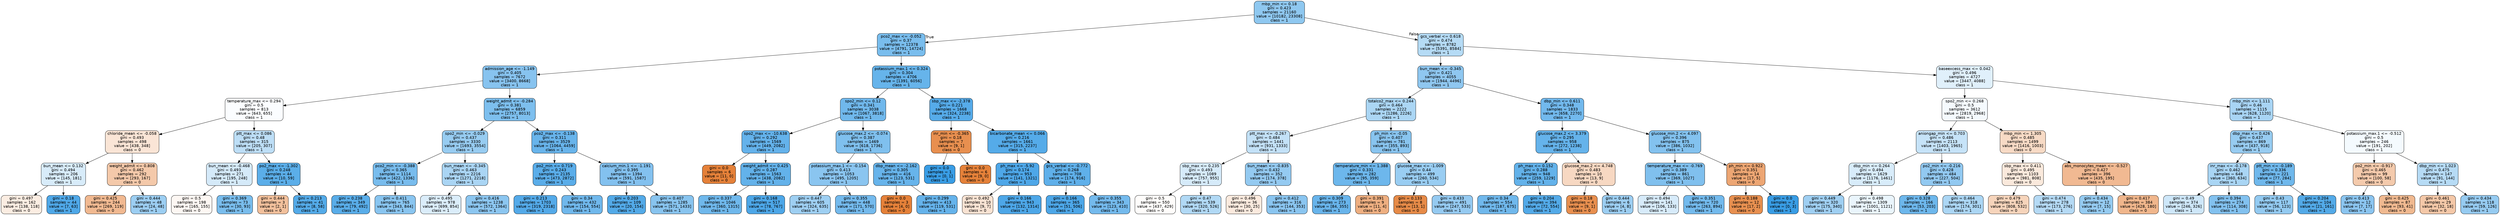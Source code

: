 digraph Tree {
node [shape=box, style="filled, rounded", color="black", fontname="helvetica"] ;
edge [fontname="helvetica"] ;
0 [label="mbp_min <= 0.18\ngini = 0.423\nsamples = 21160\nvalue = [10182, 23308]\nclass = 1", fillcolor="#8fc8f0"] ;
1 [label="pco2_max <= -0.052\ngini = 0.37\nsamples = 12378\nvalue = [4791, 14724]\nclass = 1", fillcolor="#79bded"] ;
0 -> 1 [labeldistance=2.5, labelangle=45, headlabel="True"] ;
2 [label="admission_age <= -1.149\ngini = 0.405\nsamples = 7672\nvalue = [3400, 8668]\nclass = 1", fillcolor="#87c3ef"] ;
1 -> 2 ;
3 [label="temperature_max <= 0.294\ngini = 0.5\nsamples = 813\nvalue = [643, 655]\nclass = 1", fillcolor="#fbfdff"] ;
2 -> 3 ;
4 [label="chloride_mean <= -0.058\ngini = 0.493\nsamples = 498\nvalue = [438, 348]\nclass = 0", fillcolor="#fae5d6"] ;
3 -> 4 ;
5 [label="bun_mean <= 0.132\ngini = 0.494\nsamples = 206\nvalue = [145, 181]\nclass = 1", fillcolor="#d8ecfa"] ;
4 -> 5 ;
6 [label="gini = 0.497\nsamples = 162\nvalue = [138, 118]\nclass = 0", fillcolor="#fbede2"] ;
5 -> 6 ;
7 [label="gini = 0.18\nsamples = 44\nvalue = [7, 63]\nclass = 1", fillcolor="#4fa8e8"] ;
5 -> 7 ;
8 [label="weight_admit <= 0.808\ngini = 0.462\nsamples = 292\nvalue = [293, 167]\nclass = 0", fillcolor="#f4c9aa"] ;
4 -> 8 ;
9 [label="gini = 0.425\nsamples = 244\nvalue = [269, 119]\nclass = 0", fillcolor="#f1b991"] ;
8 -> 9 ;
10 [label="gini = 0.444\nsamples = 48\nvalue = [24, 48]\nclass = 1", fillcolor="#9ccef2"] ;
8 -> 10 ;
11 [label="ptt_max <= 0.086\ngini = 0.48\nsamples = 315\nvalue = [205, 307]\nclass = 1", fillcolor="#bddef6"] ;
3 -> 11 ;
12 [label="bun_mean <= -0.468\ngini = 0.493\nsamples = 271\nvalue = [195, 248]\nclass = 1", fillcolor="#d5eaf9"] ;
11 -> 12 ;
13 [label="gini = 0.5\nsamples = 198\nvalue = [165, 155]\nclass = 0", fillcolor="#fdf7f3"] ;
12 -> 13 ;
14 [label="gini = 0.369\nsamples = 73\nvalue = [30, 93]\nclass = 1", fillcolor="#79bded"] ;
12 -> 14 ;
15 [label="po2_max <= -1.302\ngini = 0.248\nsamples = 44\nvalue = [10, 59]\nclass = 1", fillcolor="#5baee9"] ;
11 -> 15 ;
16 [label="gini = 0.444\nsamples = 3\nvalue = [2, 1]\nclass = 0", fillcolor="#f2c09c"] ;
15 -> 16 ;
17 [label="gini = 0.213\nsamples = 41\nvalue = [8, 58]\nclass = 1", fillcolor="#54abe9"] ;
15 -> 17 ;
18 [label="weight_admit <= -0.284\ngini = 0.381\nsamples = 6859\nvalue = [2757, 8013]\nclass = 1", fillcolor="#7dbfee"] ;
2 -> 18 ;
19 [label="spo2_min <= -0.029\ngini = 0.437\nsamples = 3330\nvalue = [1693, 3554]\nclass = 1", fillcolor="#97ccf1"] ;
18 -> 19 ;
20 [label="pco2_min <= -0.388\ngini = 0.365\nsamples = 1114\nvalue = [422, 1336]\nclass = 1", fillcolor="#78bced"] ;
19 -> 20 ;
21 [label="gini = 0.238\nsamples = 349\nvalue = [79, 492]\nclass = 1", fillcolor="#59ade9"] ;
20 -> 21 ;
22 [label="gini = 0.411\nsamples = 765\nvalue = [343, 844]\nclass = 1", fillcolor="#89c5f0"] ;
20 -> 22 ;
23 [label="bun_mean <= -0.345\ngini = 0.463\nsamples = 2216\nvalue = [1271, 2218]\nclass = 1", fillcolor="#aad5f4"] ;
19 -> 23 ;
24 [label="gini = 0.495\nsamples = 978\nvalue = [699, 854]\nclass = 1", fillcolor="#dbedfa"] ;
23 -> 24 ;
25 [label="gini = 0.416\nsamples = 1238\nvalue = [572, 1364]\nclass = 1", fillcolor="#8cc6f0"] ;
23 -> 25 ;
26 [label="pco2_max <= -0.138\ngini = 0.311\nsamples = 3529\nvalue = [1064, 4459]\nclass = 1", fillcolor="#68b4eb"] ;
18 -> 26 ;
27 [label="po2_min <= 0.719\ngini = 0.243\nsamples = 2135\nvalue = [473, 2872]\nclass = 1", fillcolor="#5aade9"] ;
26 -> 27 ;
28 [label="gini = 0.213\nsamples = 1703\nvalue = [319, 2318]\nclass = 1", fillcolor="#54aae9"] ;
27 -> 28 ;
29 [label="gini = 0.34\nsamples = 432\nvalue = [154, 554]\nclass = 1", fillcolor="#70b8ec"] ;
27 -> 29 ;
30 [label="calcium_min.1 <= -1.191\ngini = 0.395\nsamples = 1394\nvalue = [591, 1587]\nclass = 1", fillcolor="#83c1ef"] ;
26 -> 30 ;
31 [label="gini = 0.203\nsamples = 109\nvalue = [20, 154]\nclass = 1", fillcolor="#53aae8"] ;
30 -> 31 ;
32 [label="gini = 0.407\nsamples = 1285\nvalue = [571, 1433]\nclass = 1", fillcolor="#88c4ef"] ;
30 -> 32 ;
33 [label="potassium_max.1 <= 0.324\ngini = 0.304\nsamples = 4706\nvalue = [1391, 6056]\nclass = 1", fillcolor="#66b4eb"] ;
1 -> 33 ;
34 [label="spo2_min <= 0.12\ngini = 0.341\nsamples = 3038\nvalue = [1067, 3818]\nclass = 1", fillcolor="#70b8ec"] ;
33 -> 34 ;
35 [label="spo2_max <= -10.638\ngini = 0.292\nsamples = 1569\nvalue = [449, 2082]\nclass = 1", fillcolor="#64b2eb"] ;
34 -> 35 ;
36 [label="gini = 0.0\nsamples = 6\nvalue = [11, 0]\nclass = 0", fillcolor="#e58139"] ;
35 -> 36 ;
37 [label="weight_admit <= 0.425\ngini = 0.287\nsamples = 1563\nvalue = [438, 2082]\nclass = 1", fillcolor="#63b2ea"] ;
35 -> 37 ;
38 [label="gini = 0.337\nsamples = 1046\nvalue = [360, 1315]\nclass = 1", fillcolor="#6fb8ec"] ;
37 -> 38 ;
39 [label="gini = 0.168\nsamples = 517\nvalue = [78, 767]\nclass = 1", fillcolor="#4da7e8"] ;
37 -> 39 ;
40 [label="glucose_max.2 <= -0.074\ngini = 0.387\nsamples = 1469\nvalue = [618, 1736]\nclass = 1", fillcolor="#7fc0ee"] ;
34 -> 40 ;
41 [label="potassium_max.1 <= -0.154\ngini = 0.413\nsamples = 1053\nvalue = [495, 1205]\nclass = 1", fillcolor="#8ac5f0"] ;
40 -> 41 ;
42 [label="gini = 0.447\nsamples = 605\nvalue = [324, 635]\nclass = 1", fillcolor="#9ecff2"] ;
41 -> 42 ;
43 [label="gini = 0.355\nsamples = 448\nvalue = [171, 570]\nclass = 1", fillcolor="#74baed"] ;
41 -> 43 ;
44 [label="dbp_mean <= -2.162\ngini = 0.305\nsamples = 416\nvalue = [123, 531]\nclass = 1", fillcolor="#67b4eb"] ;
40 -> 44 ;
45 [label="gini = 0.0\nsamples = 3\nvalue = [4, 0]\nclass = 0", fillcolor="#e58139"] ;
44 -> 45 ;
46 [label="gini = 0.299\nsamples = 413\nvalue = [119, 531]\nclass = 1", fillcolor="#65b3eb"] ;
44 -> 46 ;
47 [label="sbp_max <= -2.378\ngini = 0.221\nsamples = 1668\nvalue = [324, 2238]\nclass = 1", fillcolor="#56abe9"] ;
33 -> 47 ;
48 [label="inr_min <= -0.365\ngini = 0.18\nsamples = 7\nvalue = [9, 1]\nclass = 0", fillcolor="#e88f4f"] ;
47 -> 48 ;
49 [label="gini = 0.0\nsamples = 1\nvalue = [0, 1]\nclass = 1", fillcolor="#399de5"] ;
48 -> 49 ;
50 [label="gini = 0.0\nsamples = 6\nvalue = [9, 0]\nclass = 0", fillcolor="#e58139"] ;
48 -> 50 ;
51 [label="bicarbonate_mean <= 0.066\ngini = 0.216\nsamples = 1661\nvalue = [315, 2237]\nclass = 1", fillcolor="#55abe9"] ;
47 -> 51 ;
52 [label="ph_max <= -5.92\ngini = 0.174\nsamples = 953\nvalue = [141, 1321]\nclass = 1", fillcolor="#4ea7e8"] ;
51 -> 52 ;
53 [label="gini = 0.492\nsamples = 10\nvalue = [9, 7]\nclass = 0", fillcolor="#f9e3d3"] ;
52 -> 53 ;
54 [label="gini = 0.166\nsamples = 943\nvalue = [132, 1314]\nclass = 1", fillcolor="#4da7e8"] ;
52 -> 54 ;
55 [label="gcs_verbal <= -0.772\ngini = 0.268\nsamples = 708\nvalue = [174, 916]\nclass = 1", fillcolor="#5fb0ea"] ;
51 -> 55 ;
56 [label="gini = 0.166\nsamples = 365\nvalue = [51, 506]\nclass = 1", fillcolor="#4da7e8"] ;
55 -> 56 ;
57 [label="gini = 0.355\nsamples = 343\nvalue = [123, 410]\nclass = 1", fillcolor="#74baed"] ;
55 -> 57 ;
58 [label="gcs_verbal <= 0.618\ngini = 0.474\nsamples = 8782\nvalue = [5391, 8584]\nclass = 1", fillcolor="#b5dbf5"] ;
0 -> 58 [labeldistance=2.5, labelangle=-45, headlabel="False"] ;
59 [label="bun_mean <= -0.345\ngini = 0.421\nsamples = 4055\nvalue = [1944, 4496]\nclass = 1", fillcolor="#8fc7f0"] ;
58 -> 59 ;
60 [label="totalco2_max <= 0.244\ngini = 0.464\nsamples = 2222\nvalue = [1286, 2226]\nclass = 1", fillcolor="#abd6f4"] ;
59 -> 60 ;
61 [label="ptt_max <= -0.267\ngini = 0.484\nsamples = 1441\nvalue = [931, 1333]\nclass = 1", fillcolor="#c3e1f7"] ;
60 -> 61 ;
62 [label="sbp_max <= 0.235\ngini = 0.493\nsamples = 1089\nvalue = [757, 955]\nclass = 1", fillcolor="#d6ebfa"] ;
61 -> 62 ;
63 [label="gini = 0.5\nsamples = 550\nvalue = [437, 429]\nclass = 0", fillcolor="#fffdfb"] ;
62 -> 63 ;
64 [label="gini = 0.47\nsamples = 539\nvalue = [320, 526]\nclass = 1", fillcolor="#b1d9f5"] ;
62 -> 64 ;
65 [label="bun_mean <= -0.835\ngini = 0.432\nsamples = 352\nvalue = [174, 378]\nclass = 1", fillcolor="#94caf1"] ;
61 -> 65 ;
66 [label="gini = 0.496\nsamples = 36\nvalue = [30, 25]\nclass = 0", fillcolor="#fbeade"] ;
65 -> 66 ;
67 [label="gini = 0.412\nsamples = 316\nvalue = [144, 353]\nclass = 1", fillcolor="#8ac5f0"] ;
65 -> 67 ;
68 [label="ph_min <= -0.05\ngini = 0.407\nsamples = 781\nvalue = [355, 893]\nclass = 1", fillcolor="#88c4ef"] ;
60 -> 68 ;
69 [label="temperature_min <= 1.388\ngini = 0.331\nsamples = 282\nvalue = [95, 359]\nclass = 1", fillcolor="#6db7ec"] ;
68 -> 69 ;
70 [label="gini = 0.309\nsamples = 273\nvalue = [84, 355]\nclass = 1", fillcolor="#68b4eb"] ;
69 -> 70 ;
71 [label="gini = 0.391\nsamples = 9\nvalue = [11, 4]\nclass = 0", fillcolor="#eeaf81"] ;
69 -> 71 ;
72 [label="glucose_max <= -1.009\ngini = 0.44\nsamples = 499\nvalue = [260, 534]\nclass = 1", fillcolor="#99cdf2"] ;
68 -> 72 ;
73 [label="gini = 0.133\nsamples = 8\nvalue = [13, 1]\nclass = 0", fillcolor="#e78b48"] ;
72 -> 73 ;
74 [label="gini = 0.433\nsamples = 491\nvalue = [247, 533]\nclass = 1", fillcolor="#95caf1"] ;
72 -> 74 ;
75 [label="dbp_min <= 0.611\ngini = 0.348\nsamples = 1833\nvalue = [658, 2270]\nclass = 1", fillcolor="#72b9ed"] ;
59 -> 75 ;
76 [label="glucose_max.2 <= 3.379\ngini = 0.295\nsamples = 958\nvalue = [272, 1238]\nclass = 1", fillcolor="#65b3eb"] ;
75 -> 76 ;
77 [label="ph_max <= 0.152\ngini = 0.288\nsamples = 948\nvalue = [259, 1229]\nclass = 1", fillcolor="#63b2ea"] ;
76 -> 77 ;
78 [label="gini = 0.34\nsamples = 554\nvalue = [187, 675]\nclass = 1", fillcolor="#70b8ec"] ;
77 -> 78 ;
79 [label="gini = 0.204\nsamples = 394\nvalue = [72, 554]\nclass = 1", fillcolor="#53aae8"] ;
77 -> 79 ;
80 [label="glucose_max.2 <= 4.748\ngini = 0.483\nsamples = 10\nvalue = [13, 9]\nclass = 0", fillcolor="#f7d8c2"] ;
76 -> 80 ;
81 [label="gini = 0.18\nsamples = 4\nvalue = [9, 1]\nclass = 0", fillcolor="#e88f4f"] ;
80 -> 81 ;
82 [label="gini = 0.444\nsamples = 6\nvalue = [4, 8]\nclass = 1", fillcolor="#9ccef2"] ;
80 -> 82 ;
83 [label="glucose_min.2 <= 4.097\ngini = 0.396\nsamples = 875\nvalue = [386, 1032]\nclass = 1", fillcolor="#83c2ef"] ;
75 -> 83 ;
84 [label="temperature_max <= -0.769\ngini = 0.389\nsamples = 861\nvalue = [369, 1027]\nclass = 1", fillcolor="#80c0ee"] ;
83 -> 84 ;
85 [label="gini = 0.494\nsamples = 141\nvalue = [106, 133]\nclass = 1", fillcolor="#d7ebfa"] ;
84 -> 85 ;
86 [label="gini = 0.351\nsamples = 720\nvalue = [263, 894]\nclass = 1", fillcolor="#73baed"] ;
84 -> 86 ;
87 [label="ph_min <= 0.922\ngini = 0.351\nsamples = 14\nvalue = [17, 5]\nclass = 0", fillcolor="#eda673"] ;
83 -> 87 ;
88 [label="gini = 0.188\nsamples = 12\nvalue = [17, 2]\nclass = 0", fillcolor="#e89050"] ;
87 -> 88 ;
89 [label="gini = 0.0\nsamples = 2\nvalue = [0, 3]\nclass = 1", fillcolor="#399de5"] ;
87 -> 89 ;
90 [label="baseexcess_max <= 0.042\ngini = 0.496\nsamples = 4727\nvalue = [3447, 4088]\nclass = 1", fillcolor="#e0f0fb"] ;
58 -> 90 ;
91 [label="spo2_min <= 0.268\ngini = 0.5\nsamples = 3612\nvalue = [2819, 2968]\nclass = 1", fillcolor="#f5fafe"] ;
90 -> 91 ;
92 [label="aniongap_min <= 0.703\ngini = 0.486\nsamples = 2113\nvalue = [1403, 1965]\nclass = 1", fillcolor="#c6e3f8"] ;
91 -> 92 ;
93 [label="dbp_min <= 0.264\ngini = 0.494\nsamples = 1629\nvalue = [1176, 1461]\nclass = 1", fillcolor="#d8ecfa"] ;
92 -> 93 ;
94 [label="gini = 0.449\nsamples = 320\nvalue = [175, 340]\nclass = 1", fillcolor="#9fcff2"] ;
93 -> 94 ;
95 [label="gini = 0.498\nsamples = 1309\nvalue = [1001, 1121]\nclass = 1", fillcolor="#eaf5fc"] ;
93 -> 95 ;
96 [label="po2_min <= -0.216\ngini = 0.428\nsamples = 484\nvalue = [227, 504]\nclass = 1", fillcolor="#92c9f1"] ;
92 -> 96 ;
97 [label="gini = 0.328\nsamples = 166\nvalue = [53, 203]\nclass = 1", fillcolor="#6db7ec"] ;
96 -> 97 ;
98 [label="gini = 0.464\nsamples = 318\nvalue = [174, 301]\nclass = 1", fillcolor="#abd6f4"] ;
96 -> 98 ;
99 [label="mbp_min <= 1.305\ngini = 0.485\nsamples = 1499\nvalue = [1416, 1003]\nclass = 0", fillcolor="#f7dac5"] ;
91 -> 99 ;
100 [label="sbp_max <= 0.411\ngini = 0.495\nsamples = 1103\nvalue = [981, 808]\nclass = 0", fillcolor="#fae9dc"] ;
99 -> 100 ;
101 [label="gini = 0.479\nsamples = 825\nvalue = [808, 532]\nclass = 0", fillcolor="#f6d4bb"] ;
100 -> 101 ;
102 [label="gini = 0.474\nsamples = 278\nvalue = [173, 276]\nclass = 1", fillcolor="#b5daf5"] ;
100 -> 102 ;
103 [label="abs_monocytes_mean <= -0.527\ngini = 0.427\nsamples = 396\nvalue = [435, 195]\nclass = 0", fillcolor="#f1b992"] ;
99 -> 103 ;
104 [label="gini = 0.434\nsamples = 12\nvalue = [7, 15]\nclass = 1", fillcolor="#95cbf1"] ;
103 -> 104 ;
105 [label="gini = 0.417\nsamples = 384\nvalue = [428, 180]\nclass = 0", fillcolor="#f0b68c"] ;
103 -> 105 ;
106 [label="mbp_min <= 1.111\ngini = 0.46\nsamples = 1115\nvalue = [628, 1120]\nclass = 1", fillcolor="#a8d4f4"] ;
90 -> 106 ;
107 [label="dbp_max <= 0.426\ngini = 0.437\nsamples = 869\nvalue = [437, 918]\nclass = 1", fillcolor="#97ccf1"] ;
106 -> 107 ;
108 [label="inr_max <= -0.178\ngini = 0.462\nsamples = 648\nvalue = [360, 634]\nclass = 1", fillcolor="#a9d5f4"] ;
107 -> 108 ;
109 [label="gini = 0.49\nsamples = 374\nvalue = [246, 326]\nclass = 1", fillcolor="#cee7f9"] ;
108 -> 109 ;
110 [label="gini = 0.394\nsamples = 274\nvalue = [114, 308]\nclass = 1", fillcolor="#82c1ef"] ;
108 -> 110 ;
111 [label="ptt_min <= -0.189\ngini = 0.336\nsamples = 221\nvalue = [77, 284]\nclass = 1", fillcolor="#6fb8ec"] ;
107 -> 111 ;
112 [label="gini = 0.43\nsamples = 117\nvalue = [56, 123]\nclass = 1", fillcolor="#93caf1"] ;
111 -> 112 ;
113 [label="gini = 0.204\nsamples = 104\nvalue = [21, 161]\nclass = 1", fillcolor="#53aae8"] ;
111 -> 113 ;
114 [label="potassium_max.1 <= -0.512\ngini = 0.5\nsamples = 246\nvalue = [191, 202]\nclass = 1", fillcolor="#f4fafe"] ;
106 -> 114 ;
115 [label="po2_min <= -0.917\ngini = 0.465\nsamples = 99\nvalue = [100, 58]\nclass = 0", fillcolor="#f4caac"] ;
114 -> 115 ;
116 [label="gini = 0.413\nsamples = 12\nvalue = [7, 17]\nclass = 1", fillcolor="#8bc5f0"] ;
115 -> 116 ;
117 [label="gini = 0.425\nsamples = 87\nvalue = [93, 41]\nclass = 0", fillcolor="#f0b990"] ;
115 -> 117 ;
118 [label="dbp_min <= 1.023\ngini = 0.475\nsamples = 147\nvalue = [91, 144]\nclass = 1", fillcolor="#b6dbf5"] ;
114 -> 118 ;
119 [label="gini = 0.461\nsamples = 29\nvalue = [32, 18]\nclass = 0", fillcolor="#f4c8a8"] ;
118 -> 119 ;
120 [label="gini = 0.434\nsamples = 118\nvalue = [59, 126]\nclass = 1", fillcolor="#96cbf1"] ;
118 -> 120 ;
}